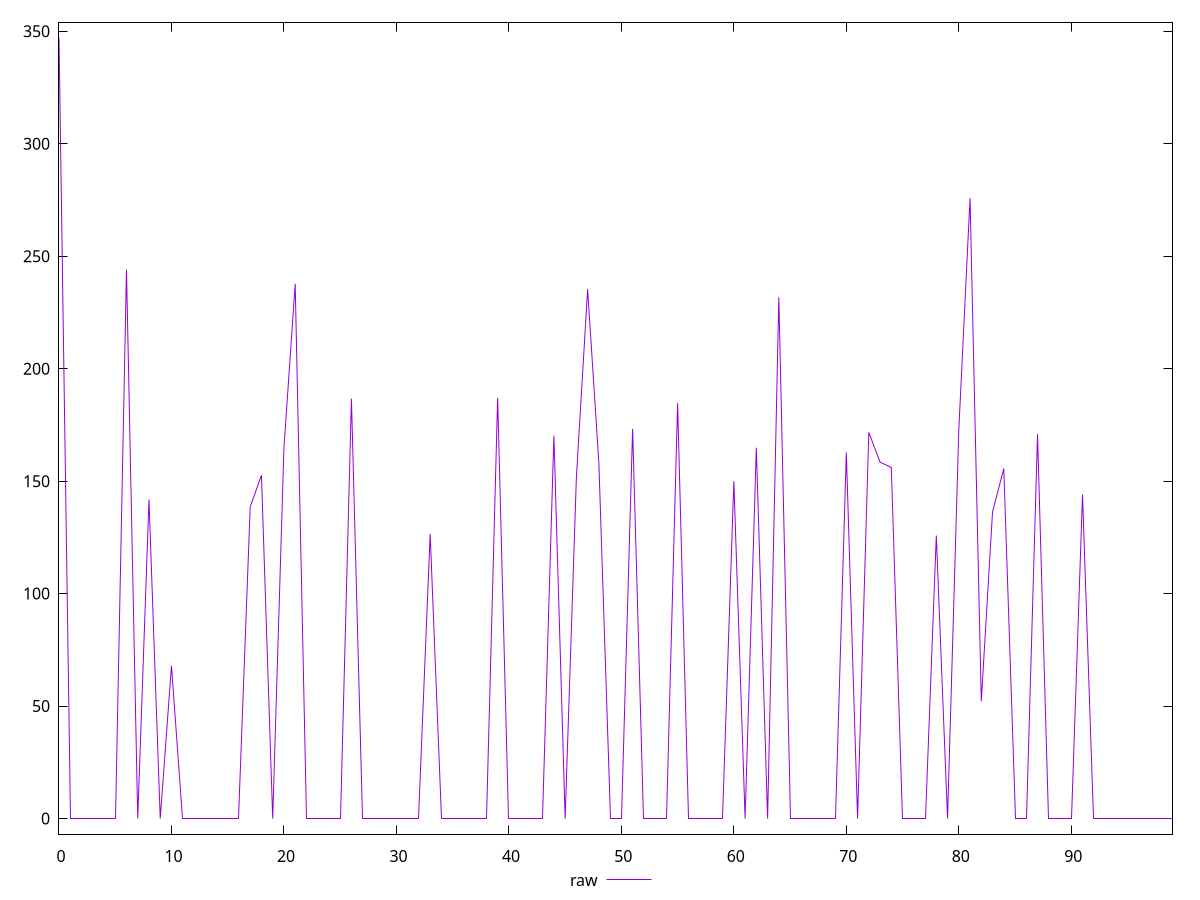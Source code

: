 reset

$raw <<EOF
0 347.0510001182556
1 0
2 0
3 0
4 0
5 0
6 244.0770001411438
7 0
8 141.8470001220703
9 0
10 67.89999961853027
11 0
12 0
13 0
14 0
15 0
16 0
17 138.57099962234497
18 152.6100001335144
19 0
20 164.85900020599365
21 237.72300004959106
22 0
23 0
24 0
25 0
26 186.6729998588562
27 0
28 0
29 0
30 0
31 0
32 0
33 126.58499956130981
34 0
35 0
36 0
37 0
38 0
39 187.06999969482422
40 0
41 0
42 0
43 0
44 170.1599998474121
45 0
46 151.53100061416626
47 235.30500030517578
48 157.96900081634521
49 0
50 0
51 173.2559995651245
52 0
53 0
54 0
55 184.7150001525879
56 0
57 0
58 0
59 0
60 149.94399976730347
61 0
62 164.82699966430664
63 0
64 231.71200037002563
65 0
66 0
67 0
68 0
69 0
70 162.76300048828125
71 0
72 171.66599988937378
73 158.46199989318848
74 156.04199981689453
75 0
76 0
77 0
78 125.80499982833862
79 0
80 172.78799962997437
81 275.8430004119873
82 52.18599987030029
83 136.32399988174438
84 155.56500005722046
85 0
86 0
87 170.85500049591064
88 0
89 0
90 0
91 143.99000024795532
92 0
93 0
94 0
95 0
96 0
97 0
98 0
99 0
EOF

set key outside below
set xrange [0:99]
set yrange [-6.9410200023651125:353.99202012062074]
set trange [-6.9410200023651125:353.99202012062074]
set terminal svg size 640, 500 enhanced background rgb 'white'
set output "report_00019_2021-02-10T18-14-37.922Z//uses-rel-preconnect/samples/pages+cached+noadtech/raw/values.svg"

plot $raw title "raw" with line

reset
